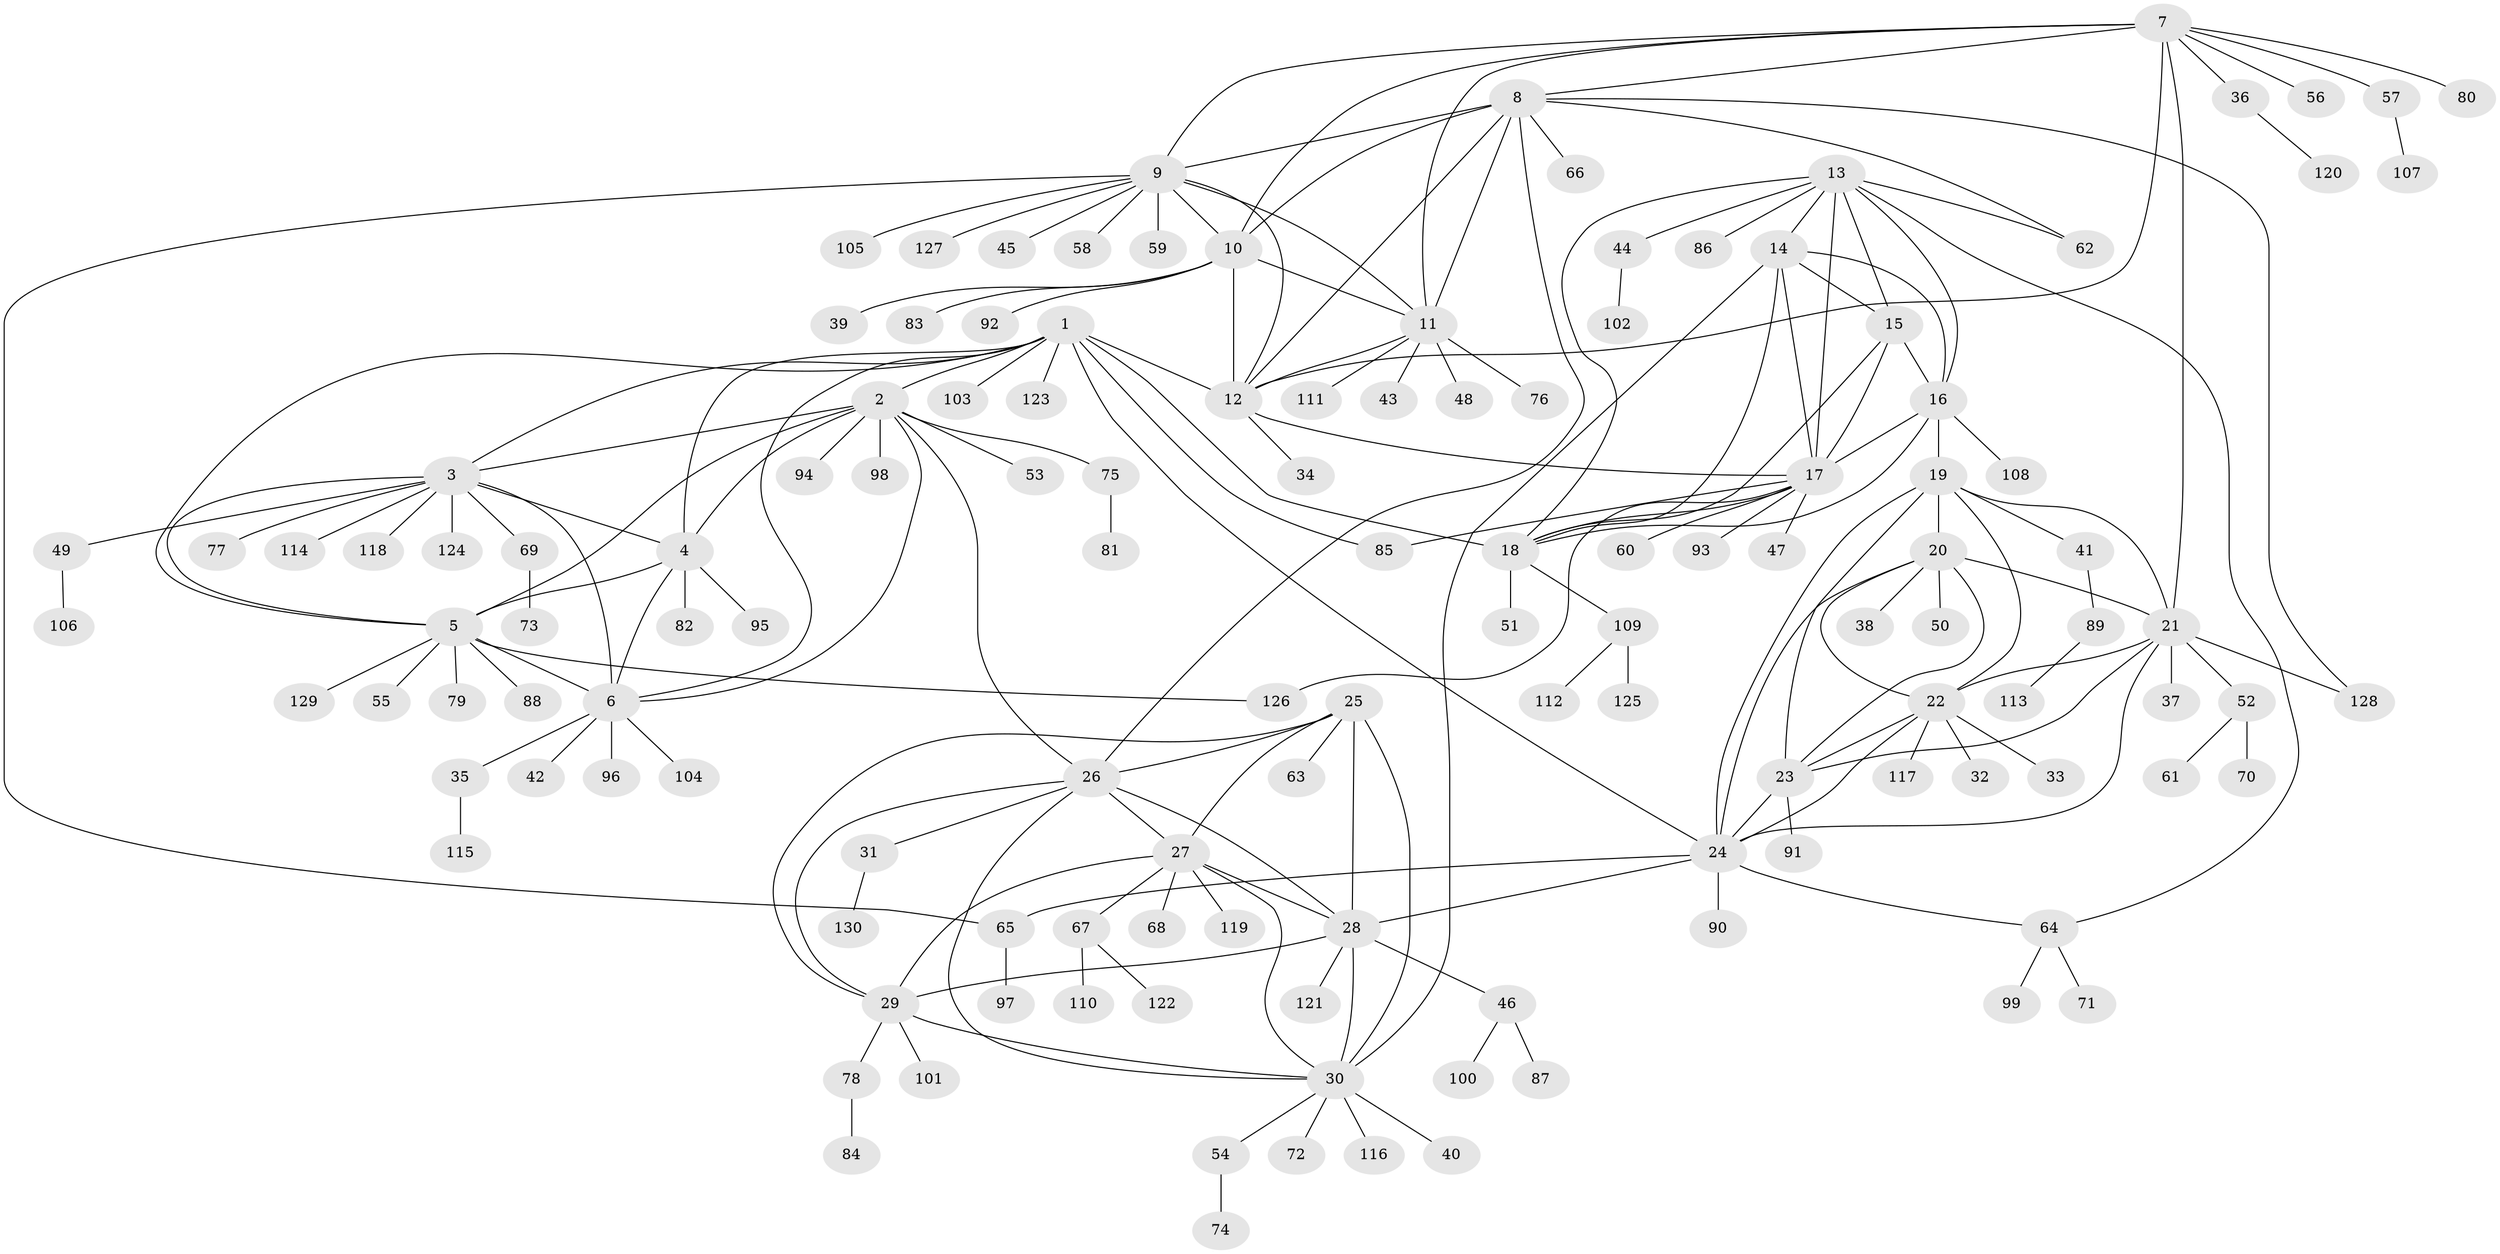 // coarse degree distribution, {19: 0.012658227848101266, 7: 0.05063291139240506, 1: 0.6075949367088608, 6: 0.08860759493670886, 5: 0.05063291139240506, 10: 0.012658227848101266, 2: 0.12658227848101267, 8: 0.0379746835443038, 11: 0.012658227848101266}
// Generated by graph-tools (version 1.1) at 2025/37/03/04/25 23:37:31]
// undirected, 130 vertices, 191 edges
graph export_dot {
  node [color=gray90,style=filled];
  1;
  2;
  3;
  4;
  5;
  6;
  7;
  8;
  9;
  10;
  11;
  12;
  13;
  14;
  15;
  16;
  17;
  18;
  19;
  20;
  21;
  22;
  23;
  24;
  25;
  26;
  27;
  28;
  29;
  30;
  31;
  32;
  33;
  34;
  35;
  36;
  37;
  38;
  39;
  40;
  41;
  42;
  43;
  44;
  45;
  46;
  47;
  48;
  49;
  50;
  51;
  52;
  53;
  54;
  55;
  56;
  57;
  58;
  59;
  60;
  61;
  62;
  63;
  64;
  65;
  66;
  67;
  68;
  69;
  70;
  71;
  72;
  73;
  74;
  75;
  76;
  77;
  78;
  79;
  80;
  81;
  82;
  83;
  84;
  85;
  86;
  87;
  88;
  89;
  90;
  91;
  92;
  93;
  94;
  95;
  96;
  97;
  98;
  99;
  100;
  101;
  102;
  103;
  104;
  105;
  106;
  107;
  108;
  109;
  110;
  111;
  112;
  113;
  114;
  115;
  116;
  117;
  118;
  119;
  120;
  121;
  122;
  123;
  124;
  125;
  126;
  127;
  128;
  129;
  130;
  1 -- 2;
  1 -- 3;
  1 -- 4;
  1 -- 5;
  1 -- 6;
  1 -- 12;
  1 -- 18;
  1 -- 24;
  1 -- 85;
  1 -- 103;
  1 -- 123;
  2 -- 3;
  2 -- 4;
  2 -- 5;
  2 -- 6;
  2 -- 26;
  2 -- 53;
  2 -- 75;
  2 -- 94;
  2 -- 98;
  3 -- 4;
  3 -- 5;
  3 -- 6;
  3 -- 49;
  3 -- 69;
  3 -- 77;
  3 -- 114;
  3 -- 118;
  3 -- 124;
  4 -- 5;
  4 -- 6;
  4 -- 82;
  4 -- 95;
  5 -- 6;
  5 -- 55;
  5 -- 79;
  5 -- 88;
  5 -- 126;
  5 -- 129;
  6 -- 35;
  6 -- 42;
  6 -- 96;
  6 -- 104;
  7 -- 8;
  7 -- 9;
  7 -- 10;
  7 -- 11;
  7 -- 12;
  7 -- 21;
  7 -- 36;
  7 -- 56;
  7 -- 57;
  7 -- 80;
  8 -- 9;
  8 -- 10;
  8 -- 11;
  8 -- 12;
  8 -- 26;
  8 -- 62;
  8 -- 66;
  8 -- 128;
  9 -- 10;
  9 -- 11;
  9 -- 12;
  9 -- 45;
  9 -- 58;
  9 -- 59;
  9 -- 65;
  9 -- 105;
  9 -- 127;
  10 -- 11;
  10 -- 12;
  10 -- 39;
  10 -- 83;
  10 -- 92;
  11 -- 12;
  11 -- 43;
  11 -- 48;
  11 -- 76;
  11 -- 111;
  12 -- 17;
  12 -- 34;
  13 -- 14;
  13 -- 15;
  13 -- 16;
  13 -- 17;
  13 -- 18;
  13 -- 44;
  13 -- 62;
  13 -- 64;
  13 -- 86;
  14 -- 15;
  14 -- 16;
  14 -- 17;
  14 -- 18;
  14 -- 30;
  15 -- 16;
  15 -- 17;
  15 -- 18;
  16 -- 17;
  16 -- 18;
  16 -- 19;
  16 -- 108;
  17 -- 18;
  17 -- 47;
  17 -- 60;
  17 -- 85;
  17 -- 93;
  17 -- 126;
  18 -- 51;
  18 -- 109;
  19 -- 20;
  19 -- 21;
  19 -- 22;
  19 -- 23;
  19 -- 24;
  19 -- 41;
  20 -- 21;
  20 -- 22;
  20 -- 23;
  20 -- 24;
  20 -- 38;
  20 -- 50;
  21 -- 22;
  21 -- 23;
  21 -- 24;
  21 -- 37;
  21 -- 52;
  21 -- 128;
  22 -- 23;
  22 -- 24;
  22 -- 32;
  22 -- 33;
  22 -- 117;
  23 -- 24;
  23 -- 91;
  24 -- 28;
  24 -- 64;
  24 -- 65;
  24 -- 90;
  25 -- 26;
  25 -- 27;
  25 -- 28;
  25 -- 29;
  25 -- 30;
  25 -- 63;
  26 -- 27;
  26 -- 28;
  26 -- 29;
  26 -- 30;
  26 -- 31;
  27 -- 28;
  27 -- 29;
  27 -- 30;
  27 -- 67;
  27 -- 68;
  27 -- 119;
  28 -- 29;
  28 -- 30;
  28 -- 46;
  28 -- 121;
  29 -- 30;
  29 -- 78;
  29 -- 101;
  30 -- 40;
  30 -- 54;
  30 -- 72;
  30 -- 116;
  31 -- 130;
  35 -- 115;
  36 -- 120;
  41 -- 89;
  44 -- 102;
  46 -- 87;
  46 -- 100;
  49 -- 106;
  52 -- 61;
  52 -- 70;
  54 -- 74;
  57 -- 107;
  64 -- 71;
  64 -- 99;
  65 -- 97;
  67 -- 110;
  67 -- 122;
  69 -- 73;
  75 -- 81;
  78 -- 84;
  89 -- 113;
  109 -- 112;
  109 -- 125;
}
